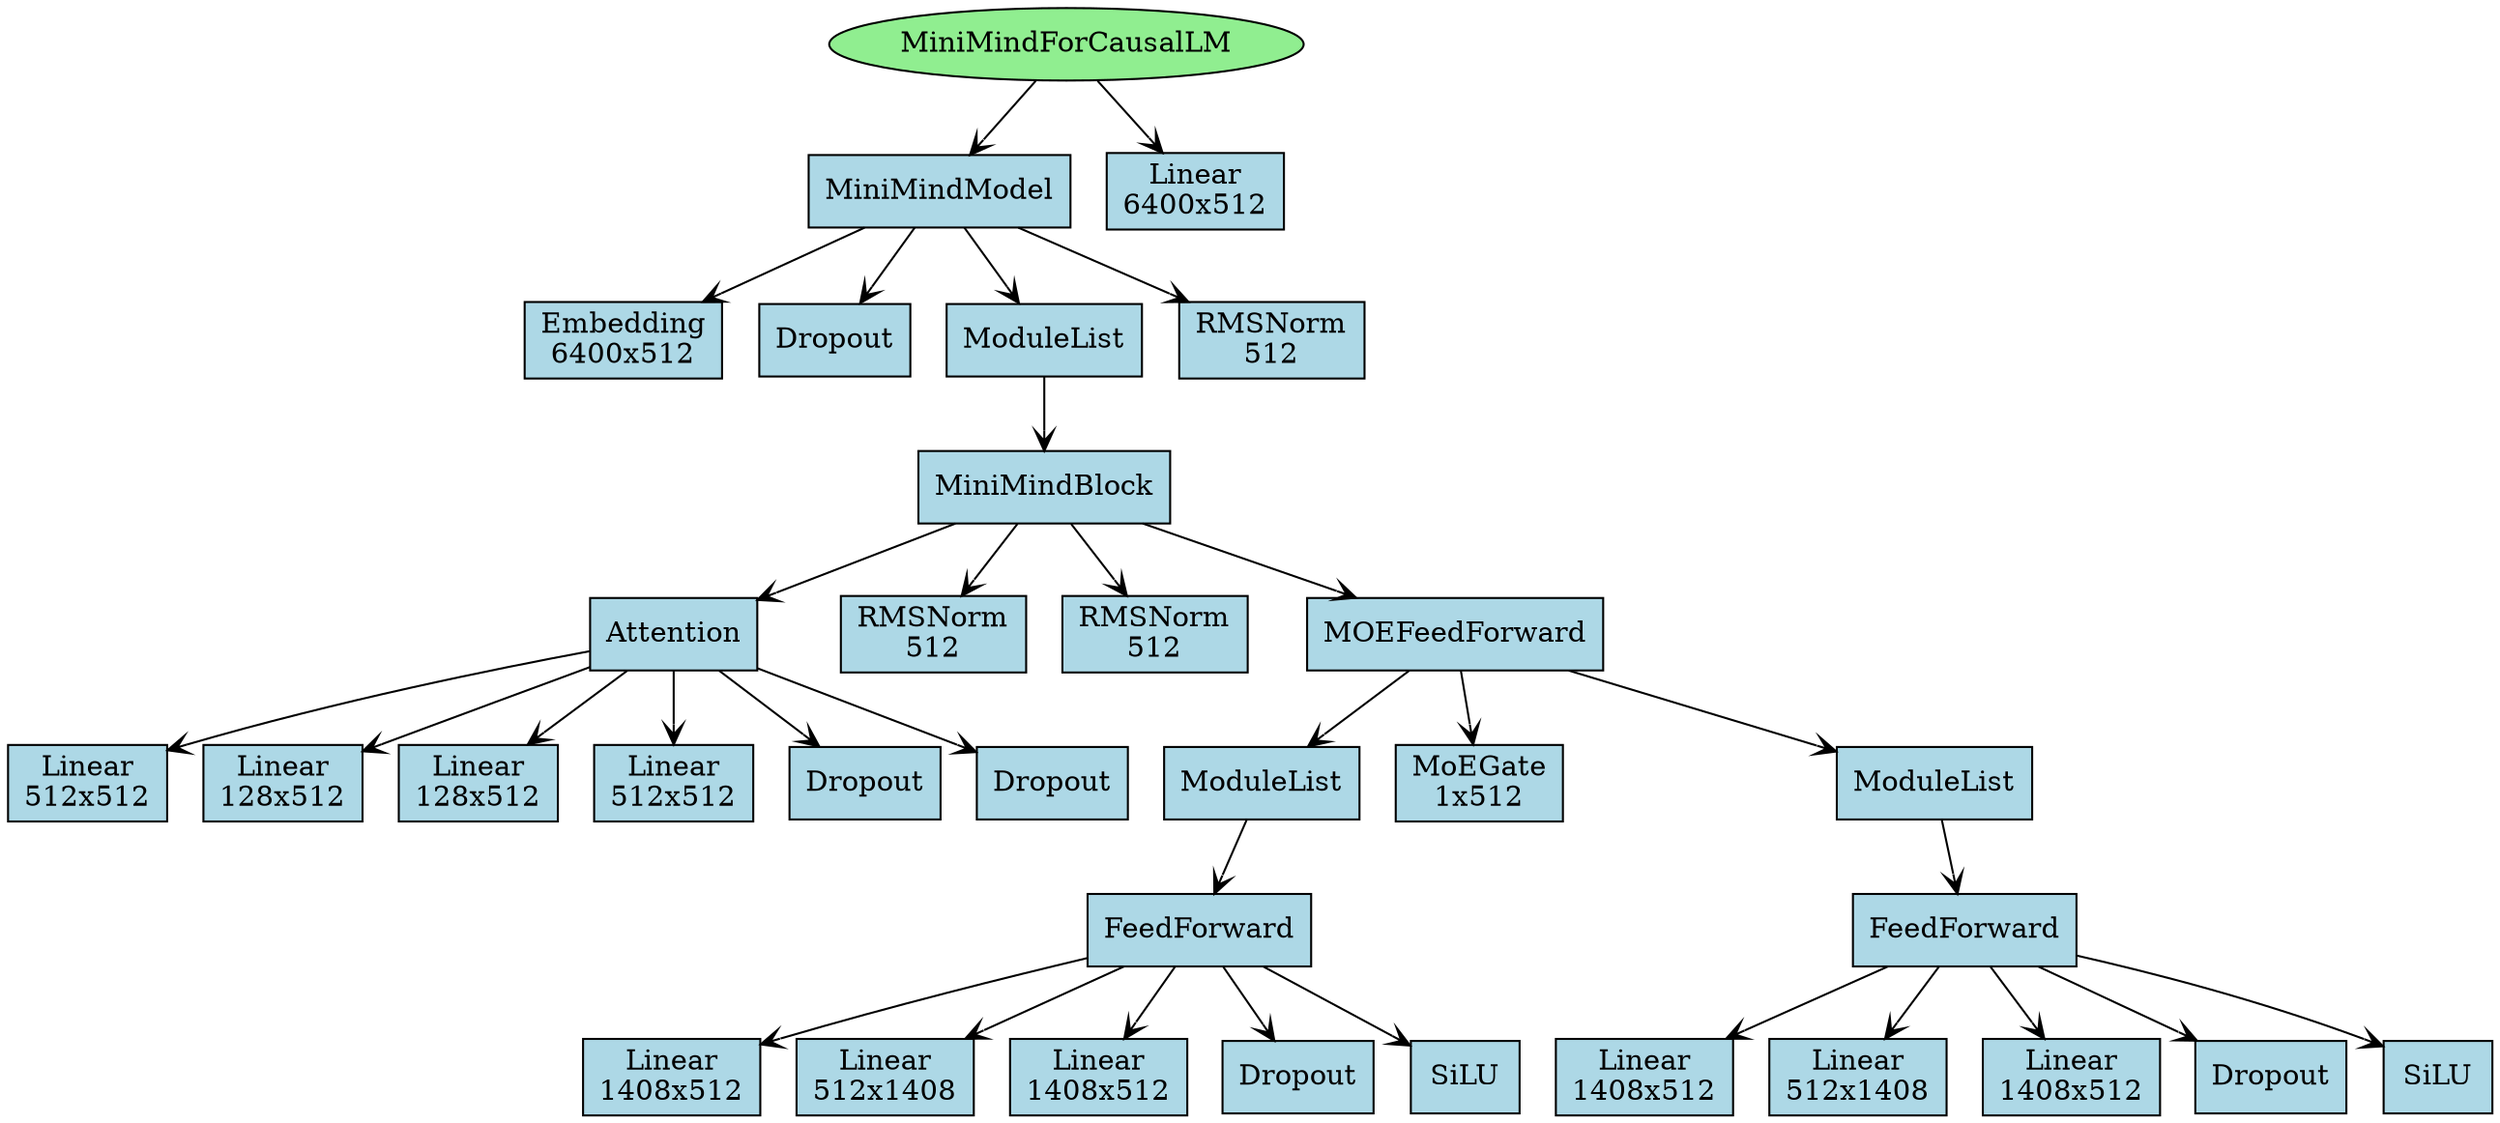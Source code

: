 digraph G {
    // 全局设置
    rankdir=TB;
    node [shape=box, style=filled, fillcolor=lightblue];
    edge [arrowhead=vee];

    // 根节点
    MiniMindForCausalLM [shape=ellipse, fillcolor=lightgreen];
    model [label="MiniMindModel"];
    MiniMindForCausalLM -> model;
    model_embed_tokens [label="Embedding\n6400x512"];
    model -> model_embed_tokens;
    model_dropout [label="Dropout"];
    model -> model_dropout;
    model_layers [label="ModuleList"];
    model -> model_layers;
    model_layers_0 [label="MiniMindBlock"];
    model_layers -> model_layers_0;
    model_layers_0_self_attn [label="Attention"];
    model_layers_0 -> model_layers_0_self_attn;
    model_layers_0_self_attn_q_proj [label="Linear\n512x512"];
    model_layers_0_self_attn -> model_layers_0_self_attn_q_proj;
    model_layers_0_self_attn_k_proj [label="Linear\n128x512"];
    model_layers_0_self_attn -> model_layers_0_self_attn_k_proj;
    model_layers_0_self_attn_v_proj [label="Linear\n128x512"];
    model_layers_0_self_attn -> model_layers_0_self_attn_v_proj;
    model_layers_0_self_attn_o_proj [label="Linear\n512x512"];
    model_layers_0_self_attn -> model_layers_0_self_attn_o_proj;
    model_layers_0_self_attn_attn_dropout [label="Dropout"];
    model_layers_0_self_attn -> model_layers_0_self_attn_attn_dropout;
    model_layers_0_self_attn_resid_dropout [label="Dropout"];
    model_layers_0_self_attn -> model_layers_0_self_attn_resid_dropout;
    model_layers_0_input_layernorm [label="RMSNorm\n512"];
    model_layers_0 -> model_layers_0_input_layernorm;
    model_layers_0_post_attention_layernorm [label="RMSNorm\n512"];
    model_layers_0 -> model_layers_0_post_attention_layernorm;
    model_layers_0_mlp [label="MOEFeedForward"];
    model_layers_0 -> model_layers_0_mlp;
    model_layers_0_mlp_experts [label="ModuleList"];
    model_layers_0_mlp -> model_layers_0_mlp_experts;
    model_layers_0_mlp_experts_0 [label="FeedForward"];
    model_layers_0_mlp_experts -> model_layers_0_mlp_experts_0;
    model_layers_0_mlp_experts_0_gate_proj [label="Linear\n1408x512"];
    model_layers_0_mlp_experts_0 -> model_layers_0_mlp_experts_0_gate_proj;
    model_layers_0_mlp_experts_0_down_proj [label="Linear\n512x1408"];
    model_layers_0_mlp_experts_0 -> model_layers_0_mlp_experts_0_down_proj;
    model_layers_0_mlp_experts_0_up_proj [label="Linear\n1408x512"];
    model_layers_0_mlp_experts_0 -> model_layers_0_mlp_experts_0_up_proj;
    model_layers_0_mlp_experts_0_dropout [label="Dropout"];
    model_layers_0_mlp_experts_0 -> model_layers_0_mlp_experts_0_dropout;
    model_layers_0_mlp_experts_0_act_fn [label="SiLU"];
    model_layers_0_mlp_experts_0 -> model_layers_0_mlp_experts_0_act_fn;
    model_layers_0_mlp_gate [label="MoEGate\n1x512"];
    model_layers_0_mlp -> model_layers_0_mlp_gate;
    model_layers_0_mlp_shared_experts [label="ModuleList"];
    model_layers_0_mlp -> model_layers_0_mlp_shared_experts;
    model_layers_0_mlp_shared_experts_0 [label="FeedForward"];
    model_layers_0_mlp_shared_experts -> model_layers_0_mlp_shared_experts_0;
    model_layers_0_mlp_shared_experts_0_gate_proj [label="Linear\n1408x512"];
    model_layers_0_mlp_shared_experts_0 -> model_layers_0_mlp_shared_experts_0_gate_proj;
    model_layers_0_mlp_shared_experts_0_down_proj [label="Linear\n512x1408"];
    model_layers_0_mlp_shared_experts_0 -> model_layers_0_mlp_shared_experts_0_down_proj;
    model_layers_0_mlp_shared_experts_0_up_proj [label="Linear\n1408x512"];
    model_layers_0_mlp_shared_experts_0 -> model_layers_0_mlp_shared_experts_0_up_proj;
    model_layers_0_mlp_shared_experts_0_dropout [label="Dropout"];
    model_layers_0_mlp_shared_experts_0 -> model_layers_0_mlp_shared_experts_0_dropout;
    model_layers_0_mlp_shared_experts_0_act_fn [label="SiLU"];
    model_layers_0_mlp_shared_experts_0 -> model_layers_0_mlp_shared_experts_0_act_fn;
    model_norm [label="RMSNorm\n512"];
    model -> model_norm;
    lm_head [label="Linear\n6400x512"];
    MiniMindForCausalLM -> lm_head;
}